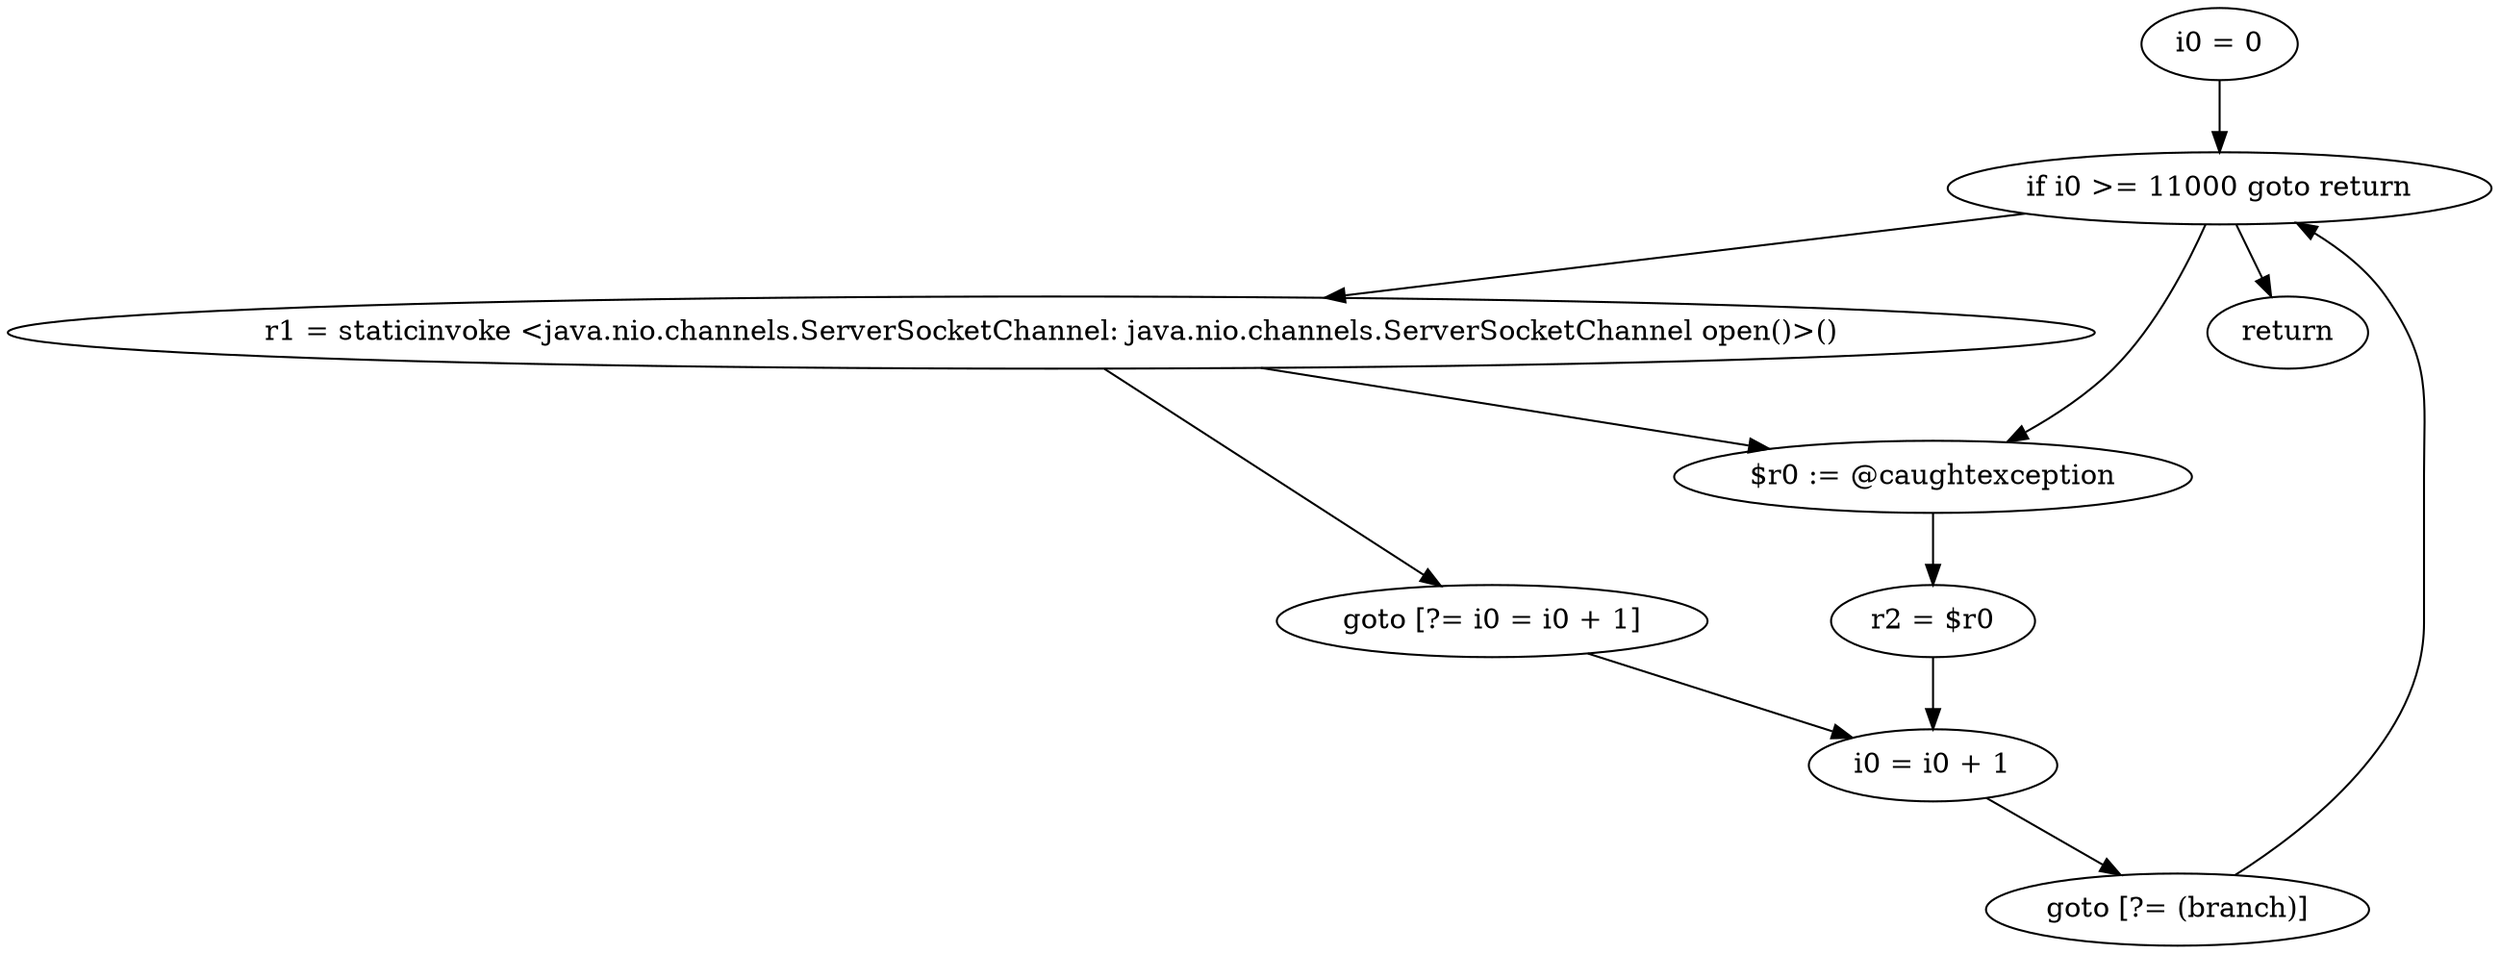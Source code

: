 digraph "unitGraph" {
    "i0 = 0"
    "if i0 >= 11000 goto return"
    "r1 = staticinvoke <java.nio.channels.ServerSocketChannel: java.nio.channels.ServerSocketChannel open()>()"
    "goto [?= i0 = i0 + 1]"
    "$r0 := @caughtexception"
    "r2 = $r0"
    "i0 = i0 + 1"
    "goto [?= (branch)]"
    "return"
    "i0 = 0"->"if i0 >= 11000 goto return";
    "if i0 >= 11000 goto return"->"r1 = staticinvoke <java.nio.channels.ServerSocketChannel: java.nio.channels.ServerSocketChannel open()>()";
    "if i0 >= 11000 goto return"->"return";
    "if i0 >= 11000 goto return"->"$r0 := @caughtexception";
    "r1 = staticinvoke <java.nio.channels.ServerSocketChannel: java.nio.channels.ServerSocketChannel open()>()"->"goto [?= i0 = i0 + 1]";
    "r1 = staticinvoke <java.nio.channels.ServerSocketChannel: java.nio.channels.ServerSocketChannel open()>()"->"$r0 := @caughtexception";
    "goto [?= i0 = i0 + 1]"->"i0 = i0 + 1";
    "$r0 := @caughtexception"->"r2 = $r0";
    "r2 = $r0"->"i0 = i0 + 1";
    "i0 = i0 + 1"->"goto [?= (branch)]";
    "goto [?= (branch)]"->"if i0 >= 11000 goto return";
}
